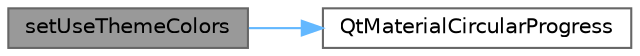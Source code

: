 digraph "setUseThemeColors"
{
 // LATEX_PDF_SIZE
  bgcolor="transparent";
  edge [fontname=Helvetica,fontsize=10,labelfontname=Helvetica,labelfontsize=10];
  node [fontname=Helvetica,fontsize=10,shape=box,height=0.2,width=0.4];
  rankdir="LR";
  Node1 [id="Node000001",label="setUseThemeColors",height=0.2,width=0.4,color="gray40", fillcolor="grey60", style="filled", fontcolor="black",tooltip="设置是否使用主题颜色"];
  Node1 -> Node2 [id="edge1_Node000001_Node000002",color="steelblue1",style="solid",tooltip=" "];
  Node2 [id="Node000002",label="QtMaterialCircularProgress",height=0.2,width=0.4,color="grey40", fillcolor="white", style="filled",URL="$class_qt_material_circular_progress.html#af074b55195846245539a8d0841189d19",tooltip="构造函数，初始化圆形进度条"];
}
